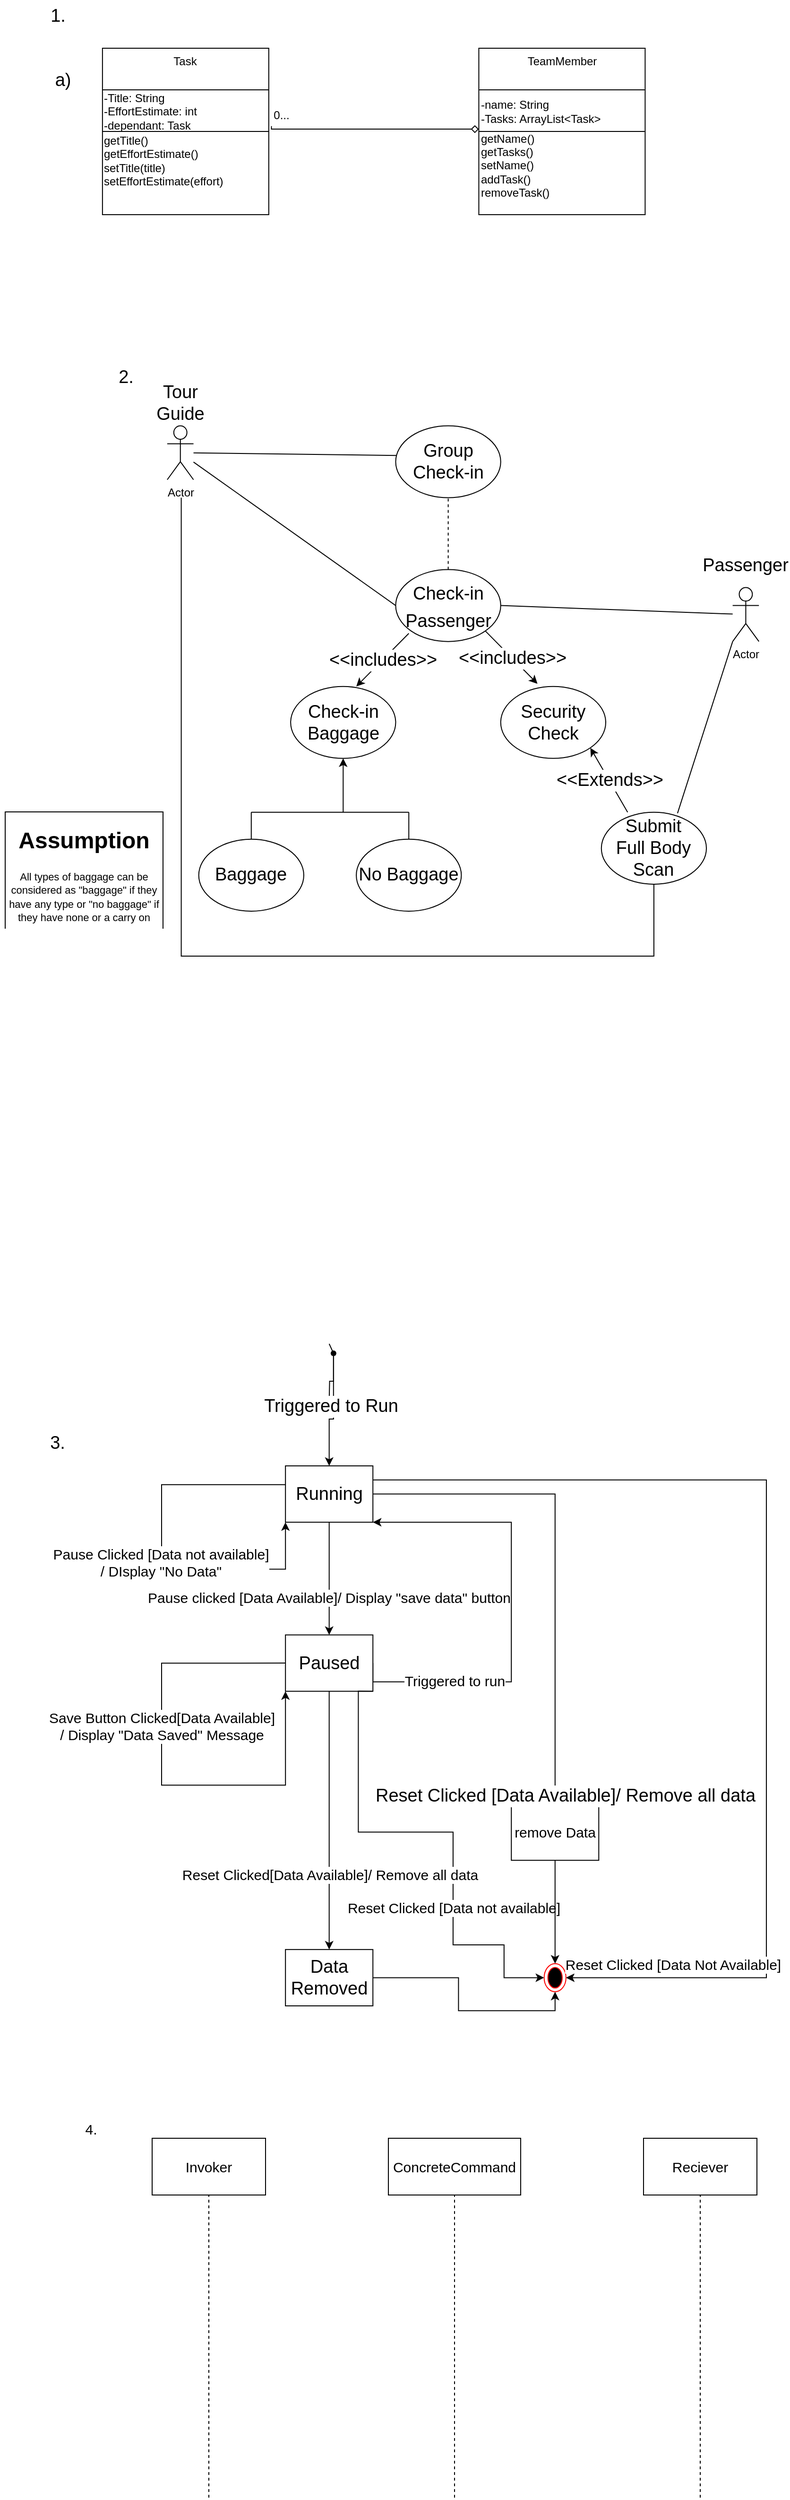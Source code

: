 <mxfile version="15.6.8" type="github">
  <diagram id="jlQvAU0_itsFVvDZ_jsI" name="Page-1">
    <mxGraphModel dx="1442" dy="650" grid="1" gridSize="10" guides="1" tooltips="1" connect="1" arrows="1" fold="1" page="1" pageScale="1" pageWidth="850" pageHeight="1100" math="0" shadow="0">
      <root>
        <mxCell id="0" />
        <mxCell id="1" parent="0" />
        <mxCell id="aAynQ1XD1Ic2zVClaHSK-59" value="1.&lt;br&gt;&lt;br&gt;&lt;span style=&quot;white-space: pre&quot;&gt;	&lt;/span&gt;&lt;span style=&quot;white-space: pre&quot;&gt;	&lt;/span&gt;&lt;br&gt;&lt;span style=&quot;white-space: pre&quot;&gt;	&lt;span style=&quot;white-space: pre&quot;&gt;	&lt;/span&gt;&lt;/span&gt;a)" style="text;html=1;align=center;verticalAlign=middle;resizable=0;points=[];autosize=1;strokeColor=none;fillColor=none;fontSize=19;" vertex="1" parent="1">
          <mxGeometry width="120" height="100" as="geometry" />
        </mxCell>
        <mxCell id="aAynQ1XD1Ic2zVClaHSK-60" value="3." style="text;html=1;strokeColor=none;fillColor=none;align=center;verticalAlign=middle;whiteSpace=wrap;rounded=0;labelBackgroundColor=none;labelBorderColor=none;fontSize=19;" vertex="1" parent="1">
          <mxGeometry x="30" y="1510" width="60" height="30" as="geometry" />
        </mxCell>
        <mxCell id="aAynQ1XD1Ic2zVClaHSK-62" value="" style="ellipse;whiteSpace=wrap;html=1;aspect=fixed;labelBackgroundColor=none;labelBorderColor=none;fontSize=19;align=center;" vertex="1" parent="1">
          <mxGeometry x="NaN" y="NaN" height="NaN" as="geometry" />
        </mxCell>
        <mxCell id="aAynQ1XD1Ic2zVClaHSK-111" value="4.&lt;br&gt;" style="text;html=1;align=center;verticalAlign=middle;resizable=0;points=[];autosize=1;strokeColor=none;fillColor=none;fontSize=15;" vertex="1" parent="1">
          <mxGeometry x="80" y="2240" width="30" height="20" as="geometry" />
        </mxCell>
        <mxCell id="aAynQ1XD1Ic2zVClaHSK-112" value="Invoker" style="rounded=0;whiteSpace=wrap;html=1;labelBackgroundColor=none;labelBorderColor=none;fontSize=15;align=center;" vertex="1" parent="1">
          <mxGeometry x="160" y="2260" width="120" height="60" as="geometry" />
        </mxCell>
        <mxCell id="aAynQ1XD1Ic2zVClaHSK-113" value="ConcreteCommand" style="rounded=0;whiteSpace=wrap;html=1;labelBackgroundColor=none;labelBorderColor=none;fontSize=15;align=center;" vertex="1" parent="1">
          <mxGeometry x="410" y="2260" width="140" height="60" as="geometry" />
        </mxCell>
        <mxCell id="aAynQ1XD1Ic2zVClaHSK-114" value="Reciever" style="whiteSpace=wrap;html=1;labelBackgroundColor=none;labelBorderColor=none;fontSize=15;align=center;" vertex="1" parent="1">
          <mxGeometry x="680" y="2260" width="120" height="60" as="geometry" />
        </mxCell>
        <mxCell id="aAynQ1XD1Ic2zVClaHSK-117" value="" style="endArrow=none;dashed=1;html=1;rounded=0;fontSize=15;entryX=0.5;entryY=1;entryDx=0;entryDy=0;" edge="1" parent="1" target="aAynQ1XD1Ic2zVClaHSK-112">
          <mxGeometry width="50" height="50" relative="1" as="geometry">
            <mxPoint x="220" y="2640" as="sourcePoint" />
            <mxPoint x="229" y="2380" as="targetPoint" />
          </mxGeometry>
        </mxCell>
        <mxCell id="aAynQ1XD1Ic2zVClaHSK-118" value="" style="endArrow=none;dashed=1;html=1;rounded=0;fontSize=15;entryX=0.5;entryY=1;entryDx=0;entryDy=0;" edge="1" parent="1" target="aAynQ1XD1Ic2zVClaHSK-113">
          <mxGeometry width="50" height="50" relative="1" as="geometry">
            <mxPoint x="480" y="2640" as="sourcePoint" />
            <mxPoint x="730" y="2440" as="targetPoint" />
          </mxGeometry>
        </mxCell>
        <mxCell id="aAynQ1XD1Ic2zVClaHSK-119" value="" style="endArrow=none;dashed=1;html=1;rounded=0;fontSize=15;entryX=0.5;entryY=1;entryDx=0;entryDy=0;" edge="1" parent="1">
          <mxGeometry width="50" height="50" relative="1" as="geometry">
            <mxPoint x="740" y="2640" as="sourcePoint" />
            <mxPoint x="740" y="2320" as="targetPoint" />
          </mxGeometry>
        </mxCell>
        <mxCell id="aAynQ1XD1Ic2zVClaHSK-120" value="" style="group" vertex="1" connectable="0" parent="1">
          <mxGeometry y="50" width="816" height="960" as="geometry" />
        </mxCell>
        <mxCell id="aAynQ1XD1Ic2zVClaHSK-1" value="" style="whiteSpace=wrap;html=1;aspect=fixed;" vertex="1" parent="aAynQ1XD1Ic2zVClaHSK-120">
          <mxGeometry x="107.442" width="175.982" height="175.982" as="geometry" />
        </mxCell>
        <mxCell id="aAynQ1XD1Ic2zVClaHSK-2" value="Task" style="text;html=1;strokeColor=none;fillColor=none;align=center;verticalAlign=middle;whiteSpace=wrap;rounded=0;" vertex="1" parent="aAynQ1XD1Ic2zVClaHSK-120">
          <mxGeometry x="107.442" width="175.982" height="28.515" as="geometry" />
        </mxCell>
        <mxCell id="aAynQ1XD1Ic2zVClaHSK-5" value="" style="endArrow=none;html=1;rounded=0;exitX=0;exitY=0.25;exitDx=0;exitDy=0;entryX=1;entryY=0.25;entryDx=0;entryDy=0;" edge="1" parent="aAynQ1XD1Ic2zVClaHSK-120" source="aAynQ1XD1Ic2zVClaHSK-1" target="aAynQ1XD1Ic2zVClaHSK-1">
          <mxGeometry width="50" height="50" relative="1" as="geometry">
            <mxPoint x="144.49" y="76.04" as="sourcePoint" />
            <mxPoint x="190.801" y="28.515" as="targetPoint" />
            <Array as="points" />
          </mxGeometry>
        </mxCell>
        <mxCell id="aAynQ1XD1Ic2zVClaHSK-6" value="-Title: String&lt;br&gt;-EffortEstimate: int&lt;br&gt;-dependant: Task" style="text;html=1;strokeColor=none;fillColor=none;align=left;verticalAlign=middle;whiteSpace=wrap;rounded=0;" vertex="1" parent="aAynQ1XD1Ic2zVClaHSK-120">
          <mxGeometry x="107.442" y="47.525" width="148.195" height="38.02" as="geometry" />
        </mxCell>
        <mxCell id="aAynQ1XD1Ic2zVClaHSK-7" value="" style="endArrow=none;html=1;rounded=0;entryX=1;entryY=0.5;entryDx=0;entryDy=0;exitX=0;exitY=0.5;exitDx=0;exitDy=0;" edge="1" parent="aAynQ1XD1Ic2zVClaHSK-120" source="aAynQ1XD1Ic2zVClaHSK-1" target="aAynQ1XD1Ic2zVClaHSK-1">
          <mxGeometry width="50" height="50" relative="1" as="geometry">
            <mxPoint x="107.442" y="123.564" as="sourcePoint" />
            <mxPoint x="153.753" y="76.04" as="targetPoint" />
            <Array as="points" />
          </mxGeometry>
        </mxCell>
        <mxCell id="aAynQ1XD1Ic2zVClaHSK-8" value="getTitle()&lt;br&gt;getEffortEstimate()&lt;br&gt;setTitle(title)&lt;br&gt;setEffortEstimate(effort)" style="text;html=1;strokeColor=none;fillColor=none;align=left;verticalAlign=middle;whiteSpace=wrap;rounded=0;" vertex="1" parent="aAynQ1XD1Ic2zVClaHSK-120">
          <mxGeometry x="107.442" y="95.05" width="175.982" height="47.525" as="geometry" />
        </mxCell>
        <mxCell id="aAynQ1XD1Ic2zVClaHSK-9" value="" style="whiteSpace=wrap;html=1;aspect=fixed;" vertex="1" parent="aAynQ1XD1Ic2zVClaHSK-120">
          <mxGeometry x="505.716" width="175.982" height="175.982" as="geometry" />
        </mxCell>
        <mxCell id="aAynQ1XD1Ic2zVClaHSK-10" value="TeamMember" style="text;html=1;strokeColor=none;fillColor=none;align=center;verticalAlign=middle;whiteSpace=wrap;rounded=0;" vertex="1" parent="aAynQ1XD1Ic2zVClaHSK-120">
          <mxGeometry x="505.716" width="175.982" height="28.515" as="geometry" />
        </mxCell>
        <mxCell id="aAynQ1XD1Ic2zVClaHSK-11" value="" style="endArrow=none;html=1;rounded=0;exitX=0;exitY=0.25;exitDx=0;exitDy=0;entryX=1;entryY=0.25;entryDx=0;entryDy=0;" edge="1" parent="aAynQ1XD1Ic2zVClaHSK-120" source="aAynQ1XD1Ic2zVClaHSK-9" target="aAynQ1XD1Ic2zVClaHSK-9">
          <mxGeometry width="50" height="50" relative="1" as="geometry">
            <mxPoint x="542.765" y="76.04" as="sourcePoint" />
            <mxPoint x="589.076" y="28.515" as="targetPoint" />
            <Array as="points" />
          </mxGeometry>
        </mxCell>
        <mxCell id="aAynQ1XD1Ic2zVClaHSK-12" value="-name: String&lt;br&gt;-Tasks: ArrayList&amp;lt;Task&amp;gt;" style="text;html=1;strokeColor=none;fillColor=none;align=left;verticalAlign=middle;whiteSpace=wrap;rounded=0;" vertex="1" parent="aAynQ1XD1Ic2zVClaHSK-120">
          <mxGeometry x="505.716" y="47.525" width="148.195" height="38.02" as="geometry" />
        </mxCell>
        <mxCell id="aAynQ1XD1Ic2zVClaHSK-13" value="" style="endArrow=none;html=1;rounded=0;entryX=1;entryY=0.5;entryDx=0;entryDy=0;exitX=0;exitY=0.5;exitDx=0;exitDy=0;" edge="1" parent="aAynQ1XD1Ic2zVClaHSK-120" source="aAynQ1XD1Ic2zVClaHSK-9" target="aAynQ1XD1Ic2zVClaHSK-9">
          <mxGeometry width="50" height="50" relative="1" as="geometry">
            <mxPoint x="505.716" y="123.564" as="sourcePoint" />
            <mxPoint x="552.027" y="76.04" as="targetPoint" />
            <Array as="points" />
          </mxGeometry>
        </mxCell>
        <mxCell id="aAynQ1XD1Ic2zVClaHSK-14" value="getName()&lt;br&gt;getTasks()&lt;br&gt;setName()&lt;br&gt;addTask()&lt;br&gt;removeTask()" style="text;html=1;strokeColor=none;fillColor=none;align=left;verticalAlign=middle;whiteSpace=wrap;rounded=0;" vertex="1" parent="aAynQ1XD1Ic2zVClaHSK-120">
          <mxGeometry x="505.716" y="95.05" width="175.982" height="57.03" as="geometry" />
        </mxCell>
        <mxCell id="aAynQ1XD1Ic2zVClaHSK-16" style="edgeStyle=orthogonalEdgeStyle;rounded=0;orthogonalLoop=1;jettySize=auto;html=1;endArrow=none;endFill=0;startArrow=diamond;startFill=0;entryX=1.016;entryY=0.468;entryDx=0;entryDy=0;entryPerimeter=0;" edge="1" parent="aAynQ1XD1Ic2zVClaHSK-120" target="aAynQ1XD1Ic2zVClaHSK-1">
          <mxGeometry relative="1" as="geometry">
            <mxPoint x="505.716" y="85.545" as="sourcePoint" />
            <mxPoint x="348.259" y="85.545" as="targetPoint" />
            <Array as="points">
              <mxPoint x="286.202" y="85.545" />
            </Array>
          </mxGeometry>
        </mxCell>
        <mxCell id="aAynQ1XD1Ic2zVClaHSK-17" value="0..." style="text;html=1;strokeColor=none;fillColor=none;align=center;verticalAlign=middle;whiteSpace=wrap;rounded=0;" vertex="1" parent="aAynQ1XD1Ic2zVClaHSK-120">
          <mxGeometry x="283.423" y="57.03" width="27.787" height="28.515" as="geometry" />
        </mxCell>
        <mxCell id="aAynQ1XD1Ic2zVClaHSK-19" value="Actor" style="shape=umlActor;verticalLabelPosition=bottom;verticalAlign=top;html=1;outlineConnect=0;" vertex="1" parent="aAynQ1XD1Ic2zVClaHSK-120">
          <mxGeometry x="175.982" y="399.208" width="27.787" height="57.03" as="geometry" />
        </mxCell>
        <mxCell id="aAynQ1XD1Ic2zVClaHSK-20" value="Actor" style="shape=umlActor;verticalLabelPosition=bottom;verticalAlign=top;html=1;outlineConnect=0;" vertex="1" parent="aAynQ1XD1Ic2zVClaHSK-120">
          <mxGeometry x="774.32" y="570.297" width="27.787" height="57.03" as="geometry" />
        </mxCell>
        <mxCell id="aAynQ1XD1Ic2zVClaHSK-21" value="&lt;font style=&quot;font-size: 19px&quot;&gt;Group Check-in&lt;/font&gt;" style="ellipse;whiteSpace=wrap;html=1;align=center;" vertex="1" parent="aAynQ1XD1Ic2zVClaHSK-120">
          <mxGeometry x="417.725" y="399.208" width="111.146" height="76.04" as="geometry" />
        </mxCell>
        <mxCell id="aAynQ1XD1Ic2zVClaHSK-23" value="" style="endArrow=none;html=1;rounded=0;fontSize=24;entryX=0.008;entryY=0.413;entryDx=0;entryDy=0;entryPerimeter=0;" edge="1" parent="aAynQ1XD1Ic2zVClaHSK-120" source="aAynQ1XD1Ic2zVClaHSK-19" target="aAynQ1XD1Ic2zVClaHSK-21">
          <mxGeometry width="50" height="50" relative="1" as="geometry">
            <mxPoint x="218.588" y="427.723" as="sourcePoint" />
            <mxPoint x="264.899" y="380.198" as="targetPoint" />
          </mxGeometry>
        </mxCell>
        <mxCell id="aAynQ1XD1Ic2zVClaHSK-24" value="" style="endArrow=none;html=1;rounded=0;fontSize=24;exitX=1;exitY=0.5;exitDx=0;exitDy=0;" edge="1" parent="aAynQ1XD1Ic2zVClaHSK-120" source="aAynQ1XD1Ic2zVClaHSK-25" target="aAynQ1XD1Ic2zVClaHSK-20">
          <mxGeometry width="50" height="50" relative="1" as="geometry">
            <mxPoint x="644.649" y="693.861" as="sourcePoint" />
            <mxPoint x="741.902" y="598.812" as="targetPoint" />
          </mxGeometry>
        </mxCell>
        <mxCell id="aAynQ1XD1Ic2zVClaHSK-25" value="&lt;font style=&quot;font-size: 19px&quot;&gt;Check-in Passenger&lt;/font&gt;" style="ellipse;whiteSpace=wrap;html=1;fontSize=24;align=center;" vertex="1" parent="aAynQ1XD1Ic2zVClaHSK-120">
          <mxGeometry x="417.725" y="551.287" width="111.146" height="76.04" as="geometry" />
        </mxCell>
        <mxCell id="aAynQ1XD1Ic2zVClaHSK-26" value="" style="endArrow=none;html=1;rounded=0;fontSize=19;entryX=0;entryY=0.5;entryDx=0;entryDy=0;" edge="1" parent="aAynQ1XD1Ic2zVClaHSK-120" source="aAynQ1XD1Ic2zVClaHSK-19" target="aAynQ1XD1Ic2zVClaHSK-25">
          <mxGeometry width="50" height="50" relative="1" as="geometry">
            <mxPoint x="264.899" y="551.287" as="sourcePoint" />
            <mxPoint x="311.21" y="503.762" as="targetPoint" />
          </mxGeometry>
        </mxCell>
        <mxCell id="aAynQ1XD1Ic2zVClaHSK-27" value="" style="endArrow=none;dashed=1;html=1;rounded=0;fontSize=19;entryX=0.5;entryY=1;entryDx=0;entryDy=0;exitX=0.5;exitY=0;exitDx=0;exitDy=0;" edge="1" parent="aAynQ1XD1Ic2zVClaHSK-120" source="aAynQ1XD1Ic2zVClaHSK-25" target="aAynQ1XD1Ic2zVClaHSK-21">
          <mxGeometry width="50" height="50" relative="1" as="geometry">
            <mxPoint x="496.454" y="532.277" as="sourcePoint" />
            <mxPoint x="542.765" y="484.752" as="targetPoint" />
          </mxGeometry>
        </mxCell>
        <mxCell id="aAynQ1XD1Ic2zVClaHSK-29" value="Check-in Baggage" style="ellipse;whiteSpace=wrap;html=1;fontSize=19;align=center;" vertex="1" parent="aAynQ1XD1Ic2zVClaHSK-120">
          <mxGeometry x="306.579" y="674.851" width="111.146" height="76.04" as="geometry" />
        </mxCell>
        <mxCell id="aAynQ1XD1Ic2zVClaHSK-30" value="Security Check" style="ellipse;whiteSpace=wrap;html=1;fontSize=19;align=center;" vertex="1" parent="aAynQ1XD1Ic2zVClaHSK-120">
          <mxGeometry x="528.872" y="674.851" width="111.146" height="76.04" as="geometry" />
        </mxCell>
        <mxCell id="aAynQ1XD1Ic2zVClaHSK-31" value="" style="endArrow=classic;html=1;rounded=0;fontSize=19;exitX=0.233;exitY=0.95;exitDx=0;exitDy=0;exitPerimeter=0;entryX=0.733;entryY=0.063;entryDx=0;entryDy=0;entryPerimeter=0;" edge="1" parent="aAynQ1XD1Ic2zVClaHSK-120">
          <mxGeometry relative="1" as="geometry">
            <mxPoint x="431.619" y="618.734" as="sourcePoint" />
            <mxPoint x="376.045" y="674.851" as="targetPoint" />
            <Array as="points" />
          </mxGeometry>
        </mxCell>
        <mxCell id="aAynQ1XD1Ic2zVClaHSK-32" value="&amp;lt;&amp;lt;includes&amp;gt;&amp;gt;" style="edgeLabel;resizable=0;html=1;align=center;verticalAlign=middle;fontSize=19;" connectable="0" vertex="1" parent="aAynQ1XD1Ic2zVClaHSK-31">
          <mxGeometry relative="1" as="geometry" />
        </mxCell>
        <mxCell id="aAynQ1XD1Ic2zVClaHSK-34" value="" style="endArrow=classic;html=1;rounded=0;fontSize=19;entryX=0.35;entryY=-0.037;entryDx=0;entryDy=0;entryPerimeter=0;exitX=1;exitY=1;exitDx=0;exitDy=0;" edge="1" parent="aAynQ1XD1Ic2zVClaHSK-120" source="aAynQ1XD1Ic2zVClaHSK-25" target="aAynQ1XD1Ic2zVClaHSK-30">
          <mxGeometry relative="1" as="geometry">
            <mxPoint x="468.667" y="665.347" as="sourcePoint" />
            <mxPoint x="561.289" y="665.347" as="targetPoint" />
          </mxGeometry>
        </mxCell>
        <mxCell id="aAynQ1XD1Ic2zVClaHSK-35" value="&amp;lt;&amp;lt;includes&amp;gt;&amp;gt;" style="edgeLabel;resizable=0;html=1;align=center;verticalAlign=middle;fontSize=19;" connectable="0" vertex="1" parent="aAynQ1XD1Ic2zVClaHSK-34">
          <mxGeometry relative="1" as="geometry" />
        </mxCell>
        <mxCell id="aAynQ1XD1Ic2zVClaHSK-36" value="" style="endArrow=classic;html=1;rounded=0;fontSize=19;entryX=1;entryY=1;entryDx=0;entryDy=0;" edge="1" parent="aAynQ1XD1Ic2zVClaHSK-120" target="aAynQ1XD1Ic2zVClaHSK-30">
          <mxGeometry relative="1" as="geometry">
            <mxPoint x="663.174" y="807.921" as="sourcePoint" />
            <mxPoint x="737.271" y="883.96" as="targetPoint" />
            <Array as="points" />
          </mxGeometry>
        </mxCell>
        <mxCell id="aAynQ1XD1Ic2zVClaHSK-37" value="&amp;lt;&amp;lt;Extends&amp;gt;&amp;gt;" style="edgeLabel;resizable=0;html=1;align=center;verticalAlign=middle;fontSize=19;" connectable="0" vertex="1" parent="aAynQ1XD1Ic2zVClaHSK-36">
          <mxGeometry relative="1" as="geometry" />
        </mxCell>
        <mxCell id="aAynQ1XD1Ic2zVClaHSK-38" value="Submit&lt;br&gt;Full Body Scan" style="ellipse;whiteSpace=wrap;html=1;fontSize=19;align=center;" vertex="1" parent="aAynQ1XD1Ic2zVClaHSK-120">
          <mxGeometry x="635.387" y="807.921" width="111.146" height="76.04" as="geometry" />
        </mxCell>
        <mxCell id="aAynQ1XD1Ic2zVClaHSK-39" value="" style="endArrow=none;html=1;rounded=0;fontSize=19;exitX=0.725;exitY=0.013;exitDx=0;exitDy=0;exitPerimeter=0;entryX=0;entryY=1;entryDx=0;entryDy=0;entryPerimeter=0;" edge="1" parent="aAynQ1XD1Ic2zVClaHSK-120" source="aAynQ1XD1Ic2zVClaHSK-38" target="aAynQ1XD1Ic2zVClaHSK-20">
          <mxGeometry width="50" height="50" relative="1" as="geometry">
            <mxPoint x="728.009" y="703.366" as="sourcePoint" />
            <mxPoint x="774.32" y="655.842" as="targetPoint" />
          </mxGeometry>
        </mxCell>
        <mxCell id="aAynQ1XD1Ic2zVClaHSK-41" value="" style="endArrow=classic;html=1;rounded=0;fontSize=19;entryX=0.5;entryY=1;entryDx=0;entryDy=0;" edge="1" parent="aAynQ1XD1Ic2zVClaHSK-120" target="aAynQ1XD1Ic2zVClaHSK-29">
          <mxGeometry width="50" height="50" relative="1" as="geometry">
            <mxPoint x="264.899" y="807.921" as="sourcePoint" />
            <mxPoint x="357.521" y="769.901" as="targetPoint" />
            <Array as="points">
              <mxPoint x="431.619" y="807.921" />
              <mxPoint x="362.152" y="807.921" />
            </Array>
          </mxGeometry>
        </mxCell>
        <mxCell id="aAynQ1XD1Ic2zVClaHSK-42" value="" style="endArrow=none;html=1;rounded=0;fontSize=19;" edge="1" parent="aAynQ1XD1Ic2zVClaHSK-120">
          <mxGeometry width="50" height="50" relative="1" as="geometry">
            <mxPoint x="264.899" y="836.436" as="sourcePoint" />
            <mxPoint x="264.899" y="807.921" as="targetPoint" />
          </mxGeometry>
        </mxCell>
        <mxCell id="aAynQ1XD1Ic2zVClaHSK-44" value="" style="endArrow=none;html=1;rounded=0;fontSize=19;" edge="1" parent="aAynQ1XD1Ic2zVClaHSK-120">
          <mxGeometry width="50" height="50" relative="1" as="geometry">
            <mxPoint x="431.619" y="836.436" as="sourcePoint" />
            <mxPoint x="431.619" y="807.921" as="targetPoint" />
          </mxGeometry>
        </mxCell>
        <mxCell id="aAynQ1XD1Ic2zVClaHSK-50" value="&lt;h1&gt;Assumption&lt;/h1&gt;&lt;p&gt;&lt;span style=&quot;line-height: 1.2&quot;&gt;&lt;font style=&quot;font-size: 11px&quot;&gt;All types of baggage can be considered as &quot;baggage&quot; if they have any type or &quot;no baggage&quot; if they have none or a carry on&lt;/font&gt;&lt;/span&gt;&lt;br&gt;&lt;/p&gt;" style="text;html=1;strokeColor=none;fillColor=none;spacing=5;spacingTop=-20;whiteSpace=wrap;overflow=hidden;rounded=0;labelBackgroundColor=none;labelBorderColor=default;fontSize=12;align=center;" vertex="1" parent="aAynQ1XD1Ic2zVClaHSK-120">
          <mxGeometry y="817.426" width="175.982" height="114.059" as="geometry" />
        </mxCell>
        <mxCell id="aAynQ1XD1Ic2zVClaHSK-51" value="&lt;font style=&quot;font-size: 19px&quot;&gt;Baggage&lt;/font&gt;" style="ellipse;whiteSpace=wrap;html=1;labelBackgroundColor=none;labelBorderColor=none;fontSize=12;align=center;" vertex="1" parent="aAynQ1XD1Ic2zVClaHSK-120">
          <mxGeometry x="209.326" y="836.436" width="111.146" height="76.04" as="geometry" />
        </mxCell>
        <mxCell id="aAynQ1XD1Ic2zVClaHSK-52" value="No Baggage" style="ellipse;whiteSpace=wrap;html=1;labelBackgroundColor=none;labelBorderColor=none;fontSize=19;align=center;" vertex="1" parent="aAynQ1XD1Ic2zVClaHSK-120">
          <mxGeometry x="376.045" y="836.436" width="111.146" height="76.04" as="geometry" />
        </mxCell>
        <mxCell id="aAynQ1XD1Ic2zVClaHSK-53" value="" style="endArrow=none;html=1;rounded=0;fontSize=19;exitX=0.5;exitY=1;exitDx=0;exitDy=0;" edge="1" parent="aAynQ1XD1Ic2zVClaHSK-120" source="aAynQ1XD1Ic2zVClaHSK-38">
          <mxGeometry width="50" height="50" relative="1" as="geometry">
            <mxPoint x="186.17" y="931.485" as="sourcePoint" />
            <mxPoint x="190.801" y="475.248" as="targetPoint" />
            <Array as="points">
              <mxPoint x="690.96" y="960" />
              <mxPoint x="190.801" y="960" />
            </Array>
          </mxGeometry>
        </mxCell>
        <mxCell id="aAynQ1XD1Ic2zVClaHSK-56" value="Tour Guide" style="text;html=1;strokeColor=none;fillColor=none;align=center;verticalAlign=middle;whiteSpace=wrap;rounded=0;labelBackgroundColor=none;labelBorderColor=none;fontSize=19;" vertex="1" parent="aAynQ1XD1Ic2zVClaHSK-120">
          <mxGeometry x="162.089" y="361.188" width="55.573" height="28.515" as="geometry" />
        </mxCell>
        <mxCell id="aAynQ1XD1Ic2zVClaHSK-57" value="Passenger" style="text;html=1;strokeColor=none;fillColor=none;align=center;verticalAlign=middle;whiteSpace=wrap;rounded=0;labelBackgroundColor=none;labelBorderColor=none;fontSize=19;" vertex="1" parent="aAynQ1XD1Ic2zVClaHSK-120">
          <mxGeometry x="760.427" y="532.277" width="55.573" height="28.515" as="geometry" />
        </mxCell>
        <mxCell id="aAynQ1XD1Ic2zVClaHSK-58" value="2." style="text;html=1;align=center;verticalAlign=middle;resizable=0;points=[];autosize=1;strokeColor=none;fillColor=none;fontSize=19;" vertex="1" parent="aAynQ1XD1Ic2zVClaHSK-120">
          <mxGeometry x="116.704" y="332.673" width="30" height="30" as="geometry" />
        </mxCell>
        <mxCell id="aAynQ1XD1Ic2zVClaHSK-121" value="" style="group" vertex="1" connectable="0" parent="1">
          <mxGeometry x="170" y="1410" width="640" height="710" as="geometry" />
        </mxCell>
        <mxCell id="aAynQ1XD1Ic2zVClaHSK-64" value="" style="endArrow=none;html=1;rounded=0;fontSize=19;" edge="1" parent="aAynQ1XD1Ic2zVClaHSK-121" source="aAynQ1XD1Ic2zVClaHSK-63">
          <mxGeometry width="50" height="50" relative="1" as="geometry">
            <mxPoint x="177.349" y="-49.65" as="sourcePoint" />
            <mxPoint x="177.349" y="9.93" as="targetPoint" />
          </mxGeometry>
        </mxCell>
        <mxCell id="aAynQ1XD1Ic2zVClaHSK-76" value="" style="edgeStyle=orthogonalEdgeStyle;rounded=0;orthogonalLoop=1;jettySize=auto;html=1;fontSize=19;entryX=0;entryY=1;entryDx=0;entryDy=0;" edge="1" parent="aAynQ1XD1Ic2zVClaHSK-121" source="aAynQ1XD1Ic2zVClaHSK-67" target="aAynQ1XD1Ic2zVClaHSK-67">
          <mxGeometry relative="1" as="geometry">
            <mxPoint x="18.506" y="268.112" as="targetPoint" />
            <Array as="points">
              <mxPoint y="158.881" />
              <mxPoint y="248.252" />
              <mxPoint x="131.084" y="248.252" />
            </Array>
          </mxGeometry>
        </mxCell>
        <mxCell id="aAynQ1XD1Ic2zVClaHSK-79" value="&lt;font style=&quot;font-size: 15px&quot;&gt;Pause Clicked [Data not available]&lt;br&gt;/ DIsplay &quot;No Data&quot;&lt;br&gt;&lt;/font&gt;" style="edgeLabel;html=1;align=center;verticalAlign=middle;resizable=0;points=[];fontSize=12;" vertex="1" connectable="0" parent="aAynQ1XD1Ic2zVClaHSK-76">
          <mxGeometry x="0.063" y="-1" relative="1" as="geometry">
            <mxPoint as="offset" />
          </mxGeometry>
        </mxCell>
        <mxCell id="aAynQ1XD1Ic2zVClaHSK-67" value="Running" style="whiteSpace=wrap;html=1;rounded=0;fontSize=19;" vertex="1" parent="aAynQ1XD1Ic2zVClaHSK-121">
          <mxGeometry x="131.084" y="139.021" width="92.53" height="59.58" as="geometry" />
        </mxCell>
        <mxCell id="aAynQ1XD1Ic2zVClaHSK-98" style="edgeStyle=orthogonalEdgeStyle;rounded=0;orthogonalLoop=1;jettySize=auto;html=1;exitX=0;exitY=0.5;exitDx=0;exitDy=0;fontSize=15;entryX=0;entryY=1;entryDx=0;entryDy=0;" edge="1" parent="aAynQ1XD1Ic2zVClaHSK-121" source="aAynQ1XD1Ic2zVClaHSK-73" target="aAynQ1XD1Ic2zVClaHSK-73">
          <mxGeometry relative="1" as="geometry">
            <mxPoint x="169.639" y="436.923" as="targetPoint" />
            <Array as="points">
              <mxPoint y="347.552" />
              <mxPoint y="476.643" />
              <mxPoint x="131.084" y="476.643" />
            </Array>
          </mxGeometry>
        </mxCell>
        <mxCell id="aAynQ1XD1Ic2zVClaHSK-100" value="Save Button Clicked[Data Available]&lt;br&gt;/ Display &quot;Data Saved&quot; Message" style="edgeLabel;html=1;align=center;verticalAlign=middle;resizable=0;points=[];fontSize=15;" vertex="1" connectable="0" parent="aAynQ1XD1Ic2zVClaHSK-98">
          <mxGeometry x="-0.197" relative="1" as="geometry">
            <mxPoint as="offset" />
          </mxGeometry>
        </mxCell>
        <mxCell id="aAynQ1XD1Ic2zVClaHSK-99" style="edgeStyle=orthogonalEdgeStyle;rounded=0;orthogonalLoop=1;jettySize=auto;html=1;exitX=1;exitY=0.5;exitDx=0;exitDy=0;entryX=1;entryY=1;entryDx=0;entryDy=0;fontSize=15;" edge="1" parent="aAynQ1XD1Ic2zVClaHSK-121" source="aAynQ1XD1Ic2zVClaHSK-73" target="aAynQ1XD1Ic2zVClaHSK-67">
          <mxGeometry relative="1" as="geometry">
            <Array as="points">
              <mxPoint x="223.614" y="367.413" />
              <mxPoint x="370.12" y="367.413" />
              <mxPoint x="370.12" y="198.601" />
            </Array>
          </mxGeometry>
        </mxCell>
        <mxCell id="aAynQ1XD1Ic2zVClaHSK-101" value="Triggered to run" style="edgeLabel;html=1;align=center;verticalAlign=middle;resizable=0;points=[];fontSize=15;" vertex="1" connectable="0" parent="aAynQ1XD1Ic2zVClaHSK-99">
          <mxGeometry x="-0.561" y="2" relative="1" as="geometry">
            <mxPoint as="offset" />
          </mxGeometry>
        </mxCell>
        <mxCell id="aAynQ1XD1Ic2zVClaHSK-73" value="Paused" style="whiteSpace=wrap;html=1;rounded=0;fontSize=19;" vertex="1" parent="aAynQ1XD1Ic2zVClaHSK-121">
          <mxGeometry x="131.084" y="317.762" width="92.53" height="59.58" as="geometry" />
        </mxCell>
        <mxCell id="aAynQ1XD1Ic2zVClaHSK-74" value="" style="edgeStyle=orthogonalEdgeStyle;rounded=0;orthogonalLoop=1;jettySize=auto;html=1;fontSize=19;" edge="1" parent="aAynQ1XD1Ic2zVClaHSK-121" source="aAynQ1XD1Ic2zVClaHSK-67" target="aAynQ1XD1Ic2zVClaHSK-73">
          <mxGeometry relative="1" as="geometry" />
        </mxCell>
        <mxCell id="aAynQ1XD1Ic2zVClaHSK-81" value="Pause clicked [Data Available]/ Display &quot;save data&quot; button" style="edgeLabel;html=1;align=center;verticalAlign=middle;resizable=0;points=[];fontSize=15;" vertex="1" connectable="0" parent="aAynQ1XD1Ic2zVClaHSK-74">
          <mxGeometry x="0.333" y="-1" relative="1" as="geometry">
            <mxPoint as="offset" />
          </mxGeometry>
        </mxCell>
        <mxCell id="aAynQ1XD1Ic2zVClaHSK-83" value="remove Data" style="rounded=0;whiteSpace=wrap;html=1;labelBackgroundColor=none;labelBorderColor=none;fontSize=15;align=center;" vertex="1" parent="aAynQ1XD1Ic2zVClaHSK-121">
          <mxGeometry x="370.12" y="496.503" width="92.53" height="59.58" as="geometry" />
        </mxCell>
        <mxCell id="aAynQ1XD1Ic2zVClaHSK-70" style="edgeStyle=orthogonalEdgeStyle;rounded=0;orthogonalLoop=1;jettySize=auto;html=1;exitX=1;exitY=0.5;exitDx=0;exitDy=0;fontSize=19;" edge="1" parent="aAynQ1XD1Ic2zVClaHSK-121" source="aAynQ1XD1Ic2zVClaHSK-67" target="aAynQ1XD1Ic2zVClaHSK-83">
          <mxGeometry relative="1" as="geometry">
            <mxPoint x="416.386" y="446.853" as="targetPoint" />
            <Array as="points">
              <mxPoint x="416.386" y="168.811" />
            </Array>
          </mxGeometry>
        </mxCell>
        <mxCell id="aAynQ1XD1Ic2zVClaHSK-72" value="Reset Clicked [Data Available]/ Remove all data" style="edgeLabel;html=1;align=center;verticalAlign=middle;resizable=0;points=[];fontSize=19;" vertex="1" connectable="0" parent="aAynQ1XD1Ic2zVClaHSK-70">
          <mxGeometry x="-0.063" y="-2" relative="1" as="geometry">
            <mxPoint x="12" y="268" as="offset" />
          </mxGeometry>
        </mxCell>
        <mxCell id="aAynQ1XD1Ic2zVClaHSK-87" value="" style="ellipse;html=1;shape=endState;fillColor=#000000;strokeColor=#ff0000;labelBackgroundColor=none;labelBorderColor=none;fontSize=15;align=center;" vertex="1" parent="aAynQ1XD1Ic2zVClaHSK-121">
          <mxGeometry x="404.819" y="665.315" width="23.133" height="29.79" as="geometry" />
        </mxCell>
        <mxCell id="aAynQ1XD1Ic2zVClaHSK-85" style="edgeStyle=orthogonalEdgeStyle;rounded=0;orthogonalLoop=1;jettySize=auto;html=1;exitX=1;exitY=0.25;exitDx=0;exitDy=0;fontSize=15;" edge="1" parent="aAynQ1XD1Ic2zVClaHSK-121" source="aAynQ1XD1Ic2zVClaHSK-67" target="aAynQ1XD1Ic2zVClaHSK-87">
          <mxGeometry relative="1" as="geometry">
            <mxPoint x="616.867" y="417.063" as="targetPoint" />
            <Array as="points">
              <mxPoint x="640" y="153.916" />
              <mxPoint x="640" y="680.21" />
            </Array>
          </mxGeometry>
        </mxCell>
        <mxCell id="aAynQ1XD1Ic2zVClaHSK-86" value="Reset Clicked [Data Not Available]" style="edgeLabel;html=1;align=center;verticalAlign=middle;resizable=0;points=[];fontSize=15;" vertex="1" connectable="0" parent="aAynQ1XD1Ic2zVClaHSK-85">
          <mxGeometry x="0.608" relative="1" as="geometry">
            <mxPoint x="-99" as="offset" />
          </mxGeometry>
        </mxCell>
        <mxCell id="aAynQ1XD1Ic2zVClaHSK-107" style="edgeStyle=orthogonalEdgeStyle;rounded=0;orthogonalLoop=1;jettySize=auto;html=1;exitX=1;exitY=1;exitDx=0;exitDy=0;fontSize=15;entryX=0;entryY=0.5;entryDx=0;entryDy=0;" edge="1" parent="aAynQ1XD1Ic2zVClaHSK-121" source="aAynQ1XD1Ic2zVClaHSK-73" target="aAynQ1XD1Ic2zVClaHSK-87">
          <mxGeometry relative="1" as="geometry">
            <mxPoint x="354.699" y="665.315" as="targetPoint" />
            <Array as="points">
              <mxPoint x="208.193" y="377.343" />
              <mxPoint x="208.193" y="526.294" />
              <mxPoint x="308.434" y="526.294" />
              <mxPoint x="308.434" y="645.455" />
              <mxPoint x="362.41" y="645.455" />
              <mxPoint x="362.41" y="680.21" />
            </Array>
          </mxGeometry>
        </mxCell>
        <mxCell id="aAynQ1XD1Ic2zVClaHSK-108" value="Reset Clicked [Data not available]" style="edgeLabel;html=1;align=center;verticalAlign=middle;resizable=0;points=[];fontSize=15;" vertex="1" connectable="0" parent="aAynQ1XD1Ic2zVClaHSK-107">
          <mxGeometry x="0.415" relative="1" as="geometry">
            <mxPoint y="-20" as="offset" />
          </mxGeometry>
        </mxCell>
        <mxCell id="aAynQ1XD1Ic2zVClaHSK-91" style="edgeStyle=orthogonalEdgeStyle;rounded=0;orthogonalLoop=1;jettySize=auto;html=1;exitX=0.5;exitY=1;exitDx=0;exitDy=0;entryX=0.5;entryY=0;entryDx=0;entryDy=0;fontSize=15;" edge="1" parent="aAynQ1XD1Ic2zVClaHSK-121" source="aAynQ1XD1Ic2zVClaHSK-83" target="aAynQ1XD1Ic2zVClaHSK-87">
          <mxGeometry relative="1" as="geometry" />
        </mxCell>
        <mxCell id="aAynQ1XD1Ic2zVClaHSK-106" style="edgeStyle=orthogonalEdgeStyle;rounded=0;orthogonalLoop=1;jettySize=auto;html=1;exitX=1;exitY=0.5;exitDx=0;exitDy=0;entryX=0.5;entryY=1;entryDx=0;entryDy=0;fontSize=15;" edge="1" parent="aAynQ1XD1Ic2zVClaHSK-121" source="aAynQ1XD1Ic2zVClaHSK-103" target="aAynQ1XD1Ic2zVClaHSK-87">
          <mxGeometry relative="1" as="geometry" />
        </mxCell>
        <mxCell id="aAynQ1XD1Ic2zVClaHSK-103" value="Data Removed" style="whiteSpace=wrap;html=1;rounded=0;fontSize=19;" vertex="1" parent="aAynQ1XD1Ic2zVClaHSK-121">
          <mxGeometry x="131.084" y="650.42" width="92.53" height="59.58" as="geometry" />
        </mxCell>
        <mxCell id="aAynQ1XD1Ic2zVClaHSK-104" value="" style="edgeStyle=orthogonalEdgeStyle;rounded=0;orthogonalLoop=1;jettySize=auto;html=1;fontSize=15;" edge="1" parent="aAynQ1XD1Ic2zVClaHSK-121" source="aAynQ1XD1Ic2zVClaHSK-73" target="aAynQ1XD1Ic2zVClaHSK-103">
          <mxGeometry relative="1" as="geometry" />
        </mxCell>
        <mxCell id="aAynQ1XD1Ic2zVClaHSK-105" value="Reset Clicked[Data Available]/ Remove all data" style="edgeLabel;html=1;align=center;verticalAlign=middle;resizable=0;points=[];fontSize=15;" vertex="1" connectable="0" parent="aAynQ1XD1Ic2zVClaHSK-104">
          <mxGeometry x="0.415" relative="1" as="geometry">
            <mxPoint as="offset" />
          </mxGeometry>
        </mxCell>
        <mxCell id="aAynQ1XD1Ic2zVClaHSK-63" value="" style="shape=waypoint;sketch=0;size=6;pointerEvents=1;points=[];fillColor=none;resizable=0;rotatable=0;perimeter=centerPerimeter;snapToPoint=1;labelBackgroundColor=none;labelBorderColor=none;fontSize=19;align=center;html=1;" vertex="1" parent="aAynQ1XD1Ic2zVClaHSK-121">
          <mxGeometry x="161.928" width="40" height="40" as="geometry" />
        </mxCell>
        <mxCell id="aAynQ1XD1Ic2zVClaHSK-68" value="" style="edgeStyle=orthogonalEdgeStyle;rounded=0;orthogonalLoop=1;jettySize=auto;html=1;fontSize=19;startArrow=none;" edge="1" parent="aAynQ1XD1Ic2zVClaHSK-121" source="aAynQ1XD1Ic2zVClaHSK-63" target="aAynQ1XD1Ic2zVClaHSK-67">
          <mxGeometry relative="1" as="geometry">
            <mxPoint x="177.349" y="69.51" as="sourcePoint" />
          </mxGeometry>
        </mxCell>
        <mxCell id="aAynQ1XD1Ic2zVClaHSK-109" value="" style="edgeStyle=orthogonalEdgeStyle;rounded=0;orthogonalLoop=1;jettySize=auto;html=1;fontSize=19;endArrow=none;" edge="1" parent="aAynQ1XD1Ic2zVClaHSK-121" target="aAynQ1XD1Ic2zVClaHSK-63">
          <mxGeometry relative="1" as="geometry">
            <mxPoint x="177.349" y="69.51" as="sourcePoint" />
            <mxPoint x="177.349" y="139.021" as="targetPoint" />
          </mxGeometry>
        </mxCell>
        <mxCell id="aAynQ1XD1Ic2zVClaHSK-110" value="Triggered to Run" style="edgeLabel;html=1;align=center;verticalAlign=middle;resizable=0;points=[];fontSize=19;" vertex="1" connectable="0" parent="aAynQ1XD1Ic2zVClaHSK-109">
          <mxGeometry x="-0.143" y="-2" relative="1" as="geometry">
            <mxPoint x="-2" y="24" as="offset" />
          </mxGeometry>
        </mxCell>
      </root>
    </mxGraphModel>
  </diagram>
</mxfile>

